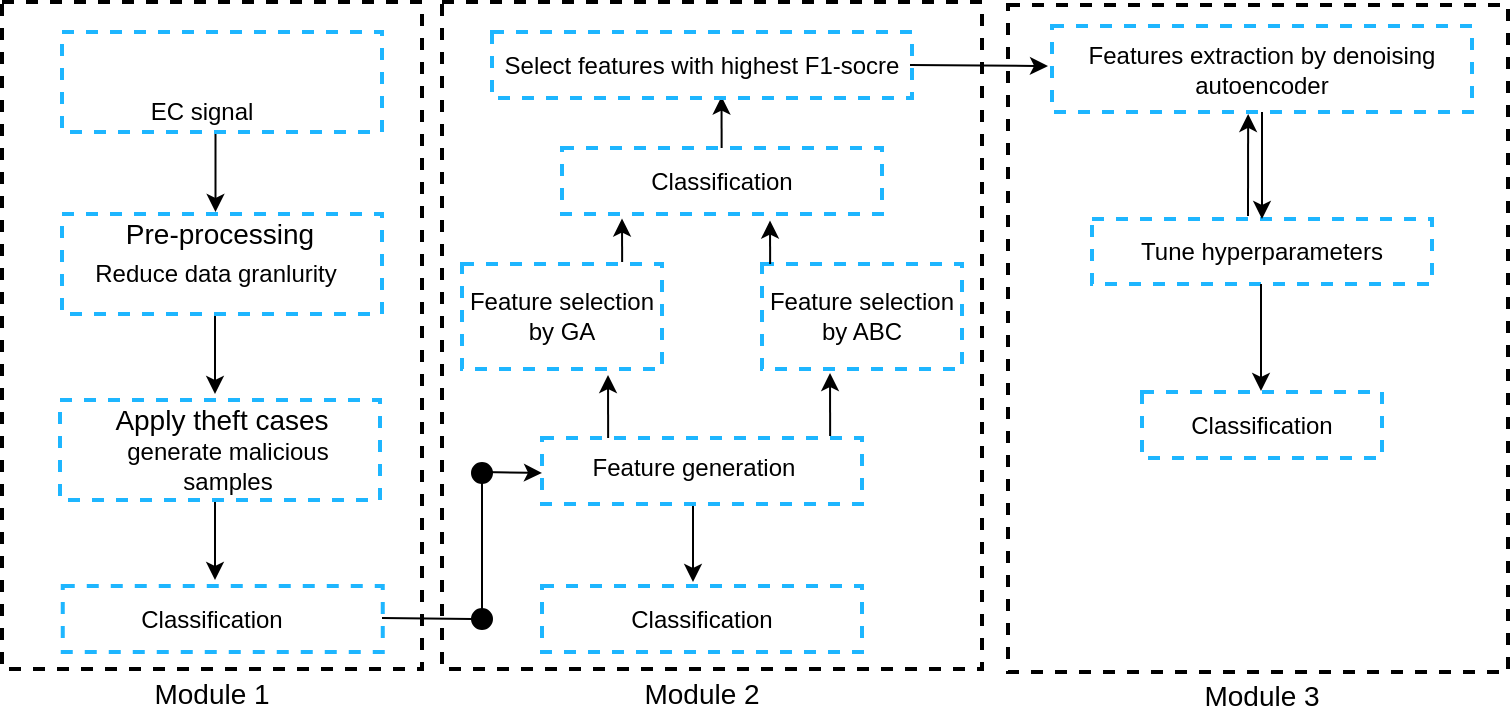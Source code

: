<mxfile version="14.7.2" type="github">
  <diagram id="WFFXcrMp-PiCFahsQSqo" name="Page-1">
    <mxGraphModel dx="1718" dy="482" grid="1" gridSize="10" guides="1" tooltips="1" connect="1" arrows="1" fold="1" page="1" pageScale="1" pageWidth="850" pageHeight="1100" math="1" shadow="0">
      <root>
        <mxCell id="0" />
        <mxCell id="1" parent="0" />
        <mxCell id="zxuzrYDHCOBBWx1caKwt-49" value="" style="rounded=0;whiteSpace=wrap;html=1;strokeWidth=2;fillColor=none;dashed=1;" vertex="1" parent="1">
          <mxGeometry x="-20" y="5" width="210" height="333.5" as="geometry" />
        </mxCell>
        <mxCell id="zxuzrYDHCOBBWx1caKwt-48" value="" style="rounded=0;whiteSpace=wrap;html=1;strokeWidth=2;fillColor=none;dashed=1;" vertex="1" parent="1">
          <mxGeometry x="200" y="5" width="270" height="333.5" as="geometry" />
        </mxCell>
        <mxCell id="zxuzrYDHCOBBWx1caKwt-47" value="" style="rounded=0;whiteSpace=wrap;html=1;strokeWidth=2;fillColor=none;dashed=1;" vertex="1" parent="1">
          <mxGeometry x="483" y="6.5" width="250" height="333.5" as="geometry" />
        </mxCell>
        <mxCell id="zxuzrYDHCOBBWx1caKwt-40" value="" style="endArrow=classic;html=1;exitX=0.138;exitY=-0.091;exitDx=0;exitDy=0;exitPerimeter=0;" edge="1" parent="1">
          <mxGeometry width="50" height="50" relative="1" as="geometry">
            <mxPoint x="339.83" y="78" as="sourcePoint" />
            <mxPoint x="339.75" y="52.25" as="targetPoint" />
          </mxGeometry>
        </mxCell>
        <mxCell id="zxuzrYDHCOBBWx1caKwt-38" value="" style="endArrow=classic;html=1;exitX=0.138;exitY=-0.091;exitDx=0;exitDy=0;exitPerimeter=0;" edge="1" parent="1">
          <mxGeometry width="50" height="50" relative="1" as="geometry">
            <mxPoint x="290.08" y="135" as="sourcePoint" />
            <mxPoint x="290" y="113.25" as="targetPoint" />
          </mxGeometry>
        </mxCell>
        <mxCell id="zxuzrYDHCOBBWx1caKwt-34" value="" style="endArrow=classic;html=1;exitX=0.138;exitY=-0.091;exitDx=0;exitDy=0;exitPerimeter=0;" edge="1" parent="1">
          <mxGeometry width="50" height="50" relative="1" as="geometry">
            <mxPoint x="394.08" y="222" as="sourcePoint" />
            <mxPoint x="394" y="190.5" as="targetPoint" />
          </mxGeometry>
        </mxCell>
        <mxCell id="zxuzrYDHCOBBWx1caKwt-5" value="" style="endArrow=classic;html=1;" edge="1" parent="1">
          <mxGeometry width="50" height="50" relative="1" as="geometry">
            <mxPoint x="86.75" y="70" as="sourcePoint" />
            <mxPoint x="86.75" y="110" as="targetPoint" />
          </mxGeometry>
        </mxCell>
        <mxCell id="zxuzrYDHCOBBWx1caKwt-10" value="" style="endArrow=classic;html=1;" edge="1" parent="1">
          <mxGeometry width="50" height="50" relative="1" as="geometry">
            <mxPoint x="86.5" y="161" as="sourcePoint" />
            <mxPoint x="86.5" y="201" as="targetPoint" />
          </mxGeometry>
        </mxCell>
        <mxCell id="zxuzrYDHCOBBWx1caKwt-14" value="" style="endArrow=classic;html=1;" edge="1" parent="1">
          <mxGeometry width="50" height="50" relative="1" as="geometry">
            <mxPoint x="86.5" y="254" as="sourcePoint" />
            <mxPoint x="86.5" y="294" as="targetPoint" />
          </mxGeometry>
        </mxCell>
        <mxCell id="zxuzrYDHCOBBWx1caKwt-29" value="" style="endArrow=classic;html=1;" edge="1" parent="1">
          <mxGeometry width="50" height="50" relative="1" as="geometry">
            <mxPoint x="325.5" y="255" as="sourcePoint" />
            <mxPoint x="325.5" y="295" as="targetPoint" />
          </mxGeometry>
        </mxCell>
        <mxCell id="zxuzrYDHCOBBWx1caKwt-2" value="" style="rounded=0;whiteSpace=wrap;html=1;dashed=1;strokeWidth=2;fillColor=none;strokeColor=#1EB6FF;" vertex="1" parent="1">
          <mxGeometry x="10" y="20" width="160" height="50" as="geometry" />
        </mxCell>
        <mxCell id="zxuzrYDHCOBBWx1caKwt-3" value="EC signal" style="text;html=1;strokeColor=none;fillColor=none;align=center;verticalAlign=middle;whiteSpace=wrap;rounded=0;dashed=1;" vertex="1" parent="1">
          <mxGeometry x="45" y="50" width="70" height="20" as="geometry" />
        </mxCell>
        <mxCell id="zxuzrYDHCOBBWx1caKwt-4" value="" style="shape=image;html=1;verticalAlign=top;verticalLabelPosition=bottom;labelBackgroundColor=#ffffff;imageAspect=0;aspect=fixed;image=https://cdn2.iconfinder.com/data/icons/essential-web-5/50/pulse-activity-vital-wave-signal-128.png;dashed=1;strokeColor=#00FFFF;strokeWidth=2;" vertex="1" parent="1">
          <mxGeometry x="60" y="21" width="38" height="38" as="geometry" />
        </mxCell>
        <mxCell id="zxuzrYDHCOBBWx1caKwt-6" value="" style="rounded=0;whiteSpace=wrap;html=1;dashed=1;strokeWidth=2;fillColor=none;strokeColor=#1EB6FF;" vertex="1" parent="1">
          <mxGeometry x="10" y="111" width="160" height="50" as="geometry" />
        </mxCell>
        <mxCell id="zxuzrYDHCOBBWx1caKwt-7" value="&lt;font style=&quot;font-size: 14px&quot;&gt;Pre-processing&lt;/font&gt;" style="text;html=1;strokeColor=none;fillColor=none;align=center;verticalAlign=middle;whiteSpace=wrap;rounded=0;dashed=1;" vertex="1" parent="1">
          <mxGeometry x="36.5" y="111" width="103.5" height="20" as="geometry" />
        </mxCell>
        <mxCell id="zxuzrYDHCOBBWx1caKwt-8" value="Reduce data granlurity" style="text;html=1;strokeColor=none;fillColor=none;align=center;verticalAlign=middle;whiteSpace=wrap;rounded=0;dashed=1;" vertex="1" parent="1">
          <mxGeometry x="22" y="131" width="130" height="20" as="geometry" />
        </mxCell>
        <mxCell id="zxuzrYDHCOBBWx1caKwt-9" value="" style="rounded=0;whiteSpace=wrap;html=1;dashed=1;strokeWidth=2;fillColor=none;strokeColor=#1EB6FF;" vertex="1" parent="1">
          <mxGeometry x="9" y="204" width="160" height="50" as="geometry" />
        </mxCell>
        <mxCell id="zxuzrYDHCOBBWx1caKwt-11" value="&lt;font style=&quot;font-size: 14px&quot;&gt;Apply theft cases&lt;/font&gt;" style="text;html=1;strokeColor=none;fillColor=none;align=center;verticalAlign=middle;whiteSpace=wrap;rounded=0;dashed=1;" vertex="1" parent="1">
          <mxGeometry x="32.5" y="204" width="113.5" height="20" as="geometry" />
        </mxCell>
        <mxCell id="zxuzrYDHCOBBWx1caKwt-12" value="generate malicious samples" style="text;html=1;strokeColor=none;fillColor=none;align=center;verticalAlign=middle;whiteSpace=wrap;rounded=0;dashed=1;" vertex="1" parent="1">
          <mxGeometry x="36.5" y="227" width="111.75" height="20" as="geometry" />
        </mxCell>
        <mxCell id="zxuzrYDHCOBBWx1caKwt-13" value="" style="rounded=0;whiteSpace=wrap;html=1;dashed=1;strokeWidth=2;fillColor=none;strokeColor=#1EB6FF;" vertex="1" parent="1">
          <mxGeometry x="10.38" y="297" width="160" height="33" as="geometry" />
        </mxCell>
        <mxCell id="zxuzrYDHCOBBWx1caKwt-15" value="Classification" style="text;html=1;strokeColor=none;fillColor=none;align=center;verticalAlign=middle;whiteSpace=wrap;rounded=0;dashed=1;" vertex="1" parent="1">
          <mxGeometry x="45" y="303.5" width="80" height="20" as="geometry" />
        </mxCell>
        <mxCell id="zxuzrYDHCOBBWx1caKwt-16" value="" style="rounded=0;whiteSpace=wrap;html=1;dashed=1;strokeWidth=2;fillColor=none;strokeColor=#1EB6FF;" vertex="1" parent="1">
          <mxGeometry x="250" y="297" width="160" height="33" as="geometry" />
        </mxCell>
        <mxCell id="zxuzrYDHCOBBWx1caKwt-17" value="" style="rounded=0;whiteSpace=wrap;html=1;dashed=1;strokeWidth=2;fillColor=none;strokeColor=#1EB6FF;" vertex="1" parent="1">
          <mxGeometry x="250" y="223" width="160" height="33" as="geometry" />
        </mxCell>
        <mxCell id="zxuzrYDHCOBBWx1caKwt-18" value="Classification" style="text;html=1;strokeColor=none;fillColor=none;align=center;verticalAlign=middle;whiteSpace=wrap;rounded=0;dashed=1;" vertex="1" parent="1">
          <mxGeometry x="290" y="303.5" width="80" height="20" as="geometry" />
        </mxCell>
        <mxCell id="zxuzrYDHCOBBWx1caKwt-19" value="Feature generation" style="text;html=1;strokeColor=none;fillColor=none;align=center;verticalAlign=middle;whiteSpace=wrap;rounded=0;dashed=1;" vertex="1" parent="1">
          <mxGeometry x="271" y="227.5" width="110" height="20" as="geometry" />
        </mxCell>
        <mxCell id="zxuzrYDHCOBBWx1caKwt-22" value="" style="endArrow=none;html=1;exitX=0.998;exitY=0.394;exitDx=0;exitDy=0;exitPerimeter=0;startArrow=none;" edge="1" parent="1" source="zxuzrYDHCOBBWx1caKwt-24">
          <mxGeometry width="50" height="50" relative="1" as="geometry">
            <mxPoint x="170.06" y="312.002" as="sourcePoint" />
            <mxPoint x="220" y="312" as="targetPoint" />
          </mxGeometry>
        </mxCell>
        <mxCell id="zxuzrYDHCOBBWx1caKwt-23" value="" style="endArrow=none;html=1;" edge="1" parent="1">
          <mxGeometry width="50" height="50" relative="1" as="geometry">
            <mxPoint x="220" y="313" as="sourcePoint" />
            <mxPoint x="220" y="239" as="targetPoint" />
          </mxGeometry>
        </mxCell>
        <mxCell id="zxuzrYDHCOBBWx1caKwt-24" value="" style="ellipse;whiteSpace=wrap;html=1;aspect=fixed;strokeWidth=1;fillColor=#000000;" vertex="1" parent="1">
          <mxGeometry x="215" y="308.5" width="10" height="10" as="geometry" />
        </mxCell>
        <mxCell id="zxuzrYDHCOBBWx1caKwt-26" value="" style="endArrow=none;html=1;" edge="1" parent="1" target="zxuzrYDHCOBBWx1caKwt-24">
          <mxGeometry width="50" height="50" relative="1" as="geometry">
            <mxPoint x="170" y="313" as="sourcePoint" />
            <mxPoint x="220" y="312" as="targetPoint" />
          </mxGeometry>
        </mxCell>
        <mxCell id="zxuzrYDHCOBBWx1caKwt-27" value="" style="endArrow=classic;html=1;endFill=1;" edge="1" parent="1">
          <mxGeometry width="50" height="50" relative="1" as="geometry">
            <mxPoint x="220" y="240" as="sourcePoint" />
            <mxPoint x="250.0" y="240.45" as="targetPoint" />
          </mxGeometry>
        </mxCell>
        <mxCell id="zxuzrYDHCOBBWx1caKwt-28" value="" style="ellipse;whiteSpace=wrap;html=1;aspect=fixed;strokeWidth=1;fillColor=#000000;" vertex="1" parent="1">
          <mxGeometry x="215" y="235.5" width="10" height="10" as="geometry" />
        </mxCell>
        <mxCell id="zxuzrYDHCOBBWx1caKwt-30" value="Feature selection by GA" style="rounded=0;whiteSpace=wrap;html=1;dashed=1;strokeWidth=2;fillColor=none;strokeColor=#1EB6FF;" vertex="1" parent="1">
          <mxGeometry x="210" y="136" width="100" height="52.5" as="geometry" />
        </mxCell>
        <mxCell id="zxuzrYDHCOBBWx1caKwt-31" value="Feature selection by ABC" style="rounded=0;whiteSpace=wrap;html=1;dashed=1;strokeWidth=2;fillColor=none;strokeColor=#1EB6FF;" vertex="1" parent="1">
          <mxGeometry x="360" y="136" width="100" height="52.5" as="geometry" />
        </mxCell>
        <mxCell id="zxuzrYDHCOBBWx1caKwt-35" value="Select features with highest F1-socre" style="rounded=0;whiteSpace=wrap;html=1;dashed=1;strokeWidth=2;fillColor=none;strokeColor=#1EB6FF;" vertex="1" parent="1">
          <mxGeometry x="225" y="20" width="210" height="33" as="geometry" />
        </mxCell>
        <mxCell id="zxuzrYDHCOBBWx1caKwt-36" value="" style="endArrow=classic;html=1;exitX=0.138;exitY=-0.091;exitDx=0;exitDy=0;exitPerimeter=0;" edge="1" parent="1">
          <mxGeometry width="50" height="50" relative="1" as="geometry">
            <mxPoint x="283.08" y="223" as="sourcePoint" />
            <mxPoint x="283" y="191.5" as="targetPoint" />
          </mxGeometry>
        </mxCell>
        <mxCell id="zxuzrYDHCOBBWx1caKwt-37" value="Classification" style="rounded=0;whiteSpace=wrap;html=1;dashed=1;strokeWidth=2;fillColor=none;strokeColor=#1EB6FF;" vertex="1" parent="1">
          <mxGeometry x="260" y="78" width="160" height="33" as="geometry" />
        </mxCell>
        <mxCell id="zxuzrYDHCOBBWx1caKwt-39" value="" style="endArrow=classic;html=1;exitX=0.138;exitY=-0.091;exitDx=0;exitDy=0;exitPerimeter=0;" edge="1" parent="1">
          <mxGeometry width="50" height="50" relative="1" as="geometry">
            <mxPoint x="364.08" y="136" as="sourcePoint" />
            <mxPoint x="364" y="114.25" as="targetPoint" />
          </mxGeometry>
        </mxCell>
        <mxCell id="zxuzrYDHCOBBWx1caKwt-41" value="Features extraction by denoising autoencoder" style="rounded=0;whiteSpace=wrap;html=1;dashed=1;strokeWidth=2;fillColor=none;strokeColor=#1EB6FF;" vertex="1" parent="1">
          <mxGeometry x="505" y="17" width="210" height="43" as="geometry" />
        </mxCell>
        <mxCell id="zxuzrYDHCOBBWx1caKwt-42" value="Tune hyperparameters" style="rounded=0;whiteSpace=wrap;html=1;dashed=1;strokeWidth=2;fillColor=none;strokeColor=#1EB6FF;" vertex="1" parent="1">
          <mxGeometry x="525" y="113.5" width="170" height="32.5" as="geometry" />
        </mxCell>
        <mxCell id="zxuzrYDHCOBBWx1caKwt-43" value="Classification" style="rounded=0;whiteSpace=wrap;html=1;dashed=1;strokeWidth=2;fillColor=none;strokeColor=#1EB6FF;" vertex="1" parent="1">
          <mxGeometry x="550" y="200" width="120" height="33" as="geometry" />
        </mxCell>
        <mxCell id="zxuzrYDHCOBBWx1caKwt-44" value="" style="endArrow=classic;html=1;entryX=0.5;entryY=0;entryDx=0;entryDy=0;" edge="1" parent="1" source="zxuzrYDHCOBBWx1caKwt-41" target="zxuzrYDHCOBBWx1caKwt-42">
          <mxGeometry width="50" height="50" relative="1" as="geometry">
            <mxPoint x="280" y="190" as="sourcePoint" />
            <mxPoint x="330" y="140" as="targetPoint" />
          </mxGeometry>
        </mxCell>
        <mxCell id="zxuzrYDHCOBBWx1caKwt-45" value="" style="endArrow=classic;html=1;entryX=0.5;entryY=0;entryDx=0;entryDy=0;" edge="1" parent="1">
          <mxGeometry width="50" height="50" relative="1" as="geometry">
            <mxPoint x="609.5" y="146" as="sourcePoint" />
            <mxPoint x="609.5" y="199.5" as="targetPoint" />
          </mxGeometry>
        </mxCell>
        <mxCell id="zxuzrYDHCOBBWx1caKwt-46" value="" style="endArrow=classic;html=1;exitX=1;exitY=0.5;exitDx=0;exitDy=0;" edge="1" parent="1">
          <mxGeometry width="50" height="50" relative="1" as="geometry">
            <mxPoint x="434" y="36.5" as="sourcePoint" />
            <mxPoint x="503" y="37" as="targetPoint" />
          </mxGeometry>
        </mxCell>
        <mxCell id="zxuzrYDHCOBBWx1caKwt-52" value="&lt;font style=&quot;font-size: 14px&quot;&gt;Module 1&lt;/font&gt;" style="text;html=1;strokeColor=none;fillColor=none;align=center;verticalAlign=middle;whiteSpace=wrap;rounded=0;dashed=1;" vertex="1" parent="1">
          <mxGeometry x="45" y="341" width="80" height="20" as="geometry" />
        </mxCell>
        <mxCell id="zxuzrYDHCOBBWx1caKwt-53" value="&lt;font style=&quot;font-size: 14px&quot;&gt;Module 2&lt;/font&gt;" style="text;html=1;strokeColor=none;fillColor=none;align=center;verticalAlign=middle;whiteSpace=wrap;rounded=0;dashed=1;" vertex="1" parent="1">
          <mxGeometry x="290" y="341" width="80" height="19" as="geometry" />
        </mxCell>
        <mxCell id="zxuzrYDHCOBBWx1caKwt-54" value="&lt;font style=&quot;font-size: 14px&quot;&gt;Module 3&lt;/font&gt;" style="text;html=1;strokeColor=none;fillColor=none;align=center;verticalAlign=middle;whiteSpace=wrap;rounded=0;dashed=1;" vertex="1" parent="1">
          <mxGeometry x="570" y="342" width="80" height="19" as="geometry" />
        </mxCell>
        <mxCell id="zxuzrYDHCOBBWx1caKwt-55" value="" style="endArrow=classic;html=1;entryX=0.467;entryY=1.116;entryDx=0;entryDy=0;entryPerimeter=0;" edge="1" parent="1">
          <mxGeometry width="50" height="50" relative="1" as="geometry">
            <mxPoint x="603" y="112" as="sourcePoint" />
            <mxPoint x="603.07" y="60.988" as="targetPoint" />
          </mxGeometry>
        </mxCell>
      </root>
    </mxGraphModel>
  </diagram>
</mxfile>
